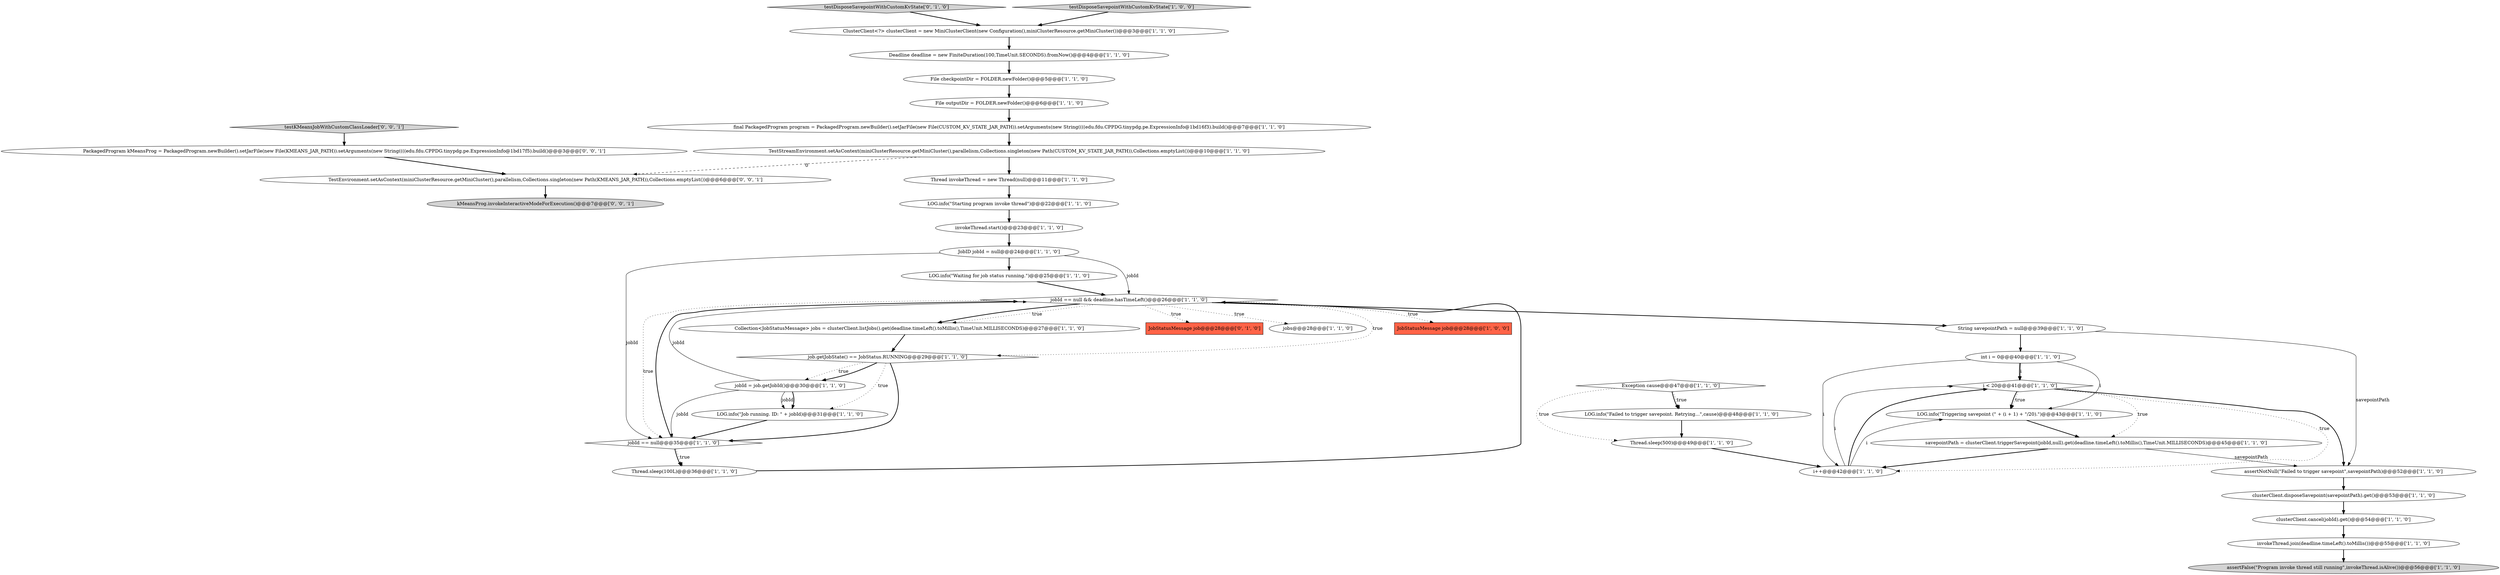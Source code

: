 digraph {
37 [style = filled, label = "PackagedProgram kMeansProg = PackagedProgram.newBuilder().setJarFile(new File(KMEANS_JAR_PATH)).setArguments(new String((((edu.fdu.CPPDG.tinypdg.pe.ExpressionInfo@1bd17f5).build()@@@3@@@['0', '0', '1']", fillcolor = white, shape = ellipse image = "AAA0AAABBB3BBB"];
3 [style = filled, label = "final PackagedProgram program = PackagedProgram.newBuilder().setJarFile(new File(CUSTOM_KV_STATE_JAR_PATH)).setArguments(new String((((edu.fdu.CPPDG.tinypdg.pe.ExpressionInfo@1bd16f3).build()@@@7@@@['1', '1', '0']", fillcolor = white, shape = ellipse image = "AAA0AAABBB1BBB"];
35 [style = filled, label = "JobStatusMessage job@@@28@@@['0', '1', '0']", fillcolor = tomato, shape = box image = "AAA0AAABBB2BBB"];
36 [style = filled, label = "testDisposeSavepointWithCustomKvState['0', '1', '0']", fillcolor = lightgray, shape = diamond image = "AAA0AAABBB2BBB"];
10 [style = filled, label = "jobId = job.getJobId()@@@30@@@['1', '1', '0']", fillcolor = white, shape = ellipse image = "AAA0AAABBB1BBB"];
0 [style = filled, label = "LOG.info(\"Failed to trigger savepoint. Retrying...\",cause)@@@48@@@['1', '1', '0']", fillcolor = white, shape = ellipse image = "AAA0AAABBB1BBB"];
17 [style = filled, label = "Collection<JobStatusMessage> jobs = clusterClient.listJobs().get(deadline.timeLeft().toMillis(),TimeUnit.MILLISECONDS)@@@27@@@['1', '1', '0']", fillcolor = white, shape = ellipse image = "AAA0AAABBB1BBB"];
14 [style = filled, label = "LOG.info(\"Waiting for job status running.\")@@@25@@@['1', '1', '0']", fillcolor = white, shape = ellipse image = "AAA0AAABBB1BBB"];
12 [style = filled, label = "testDisposeSavepointWithCustomKvState['1', '0', '0']", fillcolor = lightgray, shape = diamond image = "AAA0AAABBB1BBB"];
32 [style = filled, label = "LOG.info(\"Starting program invoke thread\")@@@22@@@['1', '1', '0']", fillcolor = white, shape = ellipse image = "AAA0AAABBB1BBB"];
1 [style = filled, label = "assertNotNull(\"Failed to trigger savepoint\",savepointPath)@@@52@@@['1', '1', '0']", fillcolor = white, shape = ellipse image = "AAA0AAABBB1BBB"];
34 [style = filled, label = "invokeThread.start()@@@23@@@['1', '1', '0']", fillcolor = white, shape = ellipse image = "AAA0AAABBB1BBB"];
33 [style = filled, label = "assertFalse(\"Program invoke thread still running\",invokeThread.isAlive())@@@56@@@['1', '1', '0']", fillcolor = lightgray, shape = ellipse image = "AAA0AAABBB1BBB"];
40 [style = filled, label = "TestEnvironment.setAsContext(miniClusterResource.getMiniCluster(),parallelism,Collections.singleton(new Path(KMEANS_JAR_PATH)),Collections.emptyList())@@@6@@@['0', '0', '1']", fillcolor = white, shape = ellipse image = "AAA0AAABBB3BBB"];
38 [style = filled, label = "kMeansProg.invokeInteractiveModeForExecution()@@@7@@@['0', '0', '1']", fillcolor = lightgray, shape = ellipse image = "AAA0AAABBB3BBB"];
29 [style = filled, label = "clusterClient.cancel(jobId).get()@@@54@@@['1', '1', '0']", fillcolor = white, shape = ellipse image = "AAA0AAABBB1BBB"];
7 [style = filled, label = "TestStreamEnvironment.setAsContext(miniClusterResource.getMiniCluster(),parallelism,Collections.singleton(new Path(CUSTOM_KV_STATE_JAR_PATH)),Collections.emptyList())@@@10@@@['1', '1', '0']", fillcolor = white, shape = ellipse image = "AAA0AAABBB1BBB"];
16 [style = filled, label = "i < 20@@@41@@@['1', '1', '0']", fillcolor = white, shape = diamond image = "AAA0AAABBB1BBB"];
24 [style = filled, label = "job.getJobState() == JobStatus.RUNNING@@@29@@@['1', '1', '0']", fillcolor = white, shape = diamond image = "AAA0AAABBB1BBB"];
20 [style = filled, label = "Exception cause@@@47@@@['1', '1', '0']", fillcolor = white, shape = diamond image = "AAA0AAABBB1BBB"];
25 [style = filled, label = "Thread.sleep(500)@@@49@@@['1', '1', '0']", fillcolor = white, shape = ellipse image = "AAA0AAABBB1BBB"];
26 [style = filled, label = "jobs@@@28@@@['1', '1', '0']", fillcolor = white, shape = ellipse image = "AAA0AAABBB1BBB"];
15 [style = filled, label = "JobID jobId = null@@@24@@@['1', '1', '0']", fillcolor = white, shape = ellipse image = "AAA0AAABBB1BBB"];
31 [style = filled, label = "jobId == null@@@35@@@['1', '1', '0']", fillcolor = white, shape = diamond image = "AAA0AAABBB1BBB"];
39 [style = filled, label = "testKMeansJobWithCustomClassLoader['0', '0', '1']", fillcolor = lightgray, shape = diamond image = "AAA0AAABBB3BBB"];
4 [style = filled, label = "String savepointPath = null@@@39@@@['1', '1', '0']", fillcolor = white, shape = ellipse image = "AAA0AAABBB1BBB"];
8 [style = filled, label = "File checkpointDir = FOLDER.newFolder()@@@5@@@['1', '1', '0']", fillcolor = white, shape = ellipse image = "AAA0AAABBB1BBB"];
30 [style = filled, label = "ClusterClient<?> clusterClient = new MiniClusterClient(new Configuration(),miniClusterResource.getMiniCluster())@@@3@@@['1', '1', '0']", fillcolor = white, shape = ellipse image = "AAA0AAABBB1BBB"];
23 [style = filled, label = "LOG.info(\"Triggering savepoint (\" + (i + 1) + \"/20).\")@@@43@@@['1', '1', '0']", fillcolor = white, shape = ellipse image = "AAA0AAABBB1BBB"];
18 [style = filled, label = "i++@@@42@@@['1', '1', '0']", fillcolor = white, shape = ellipse image = "AAA0AAABBB1BBB"];
27 [style = filled, label = "jobId == null && deadline.hasTimeLeft()@@@26@@@['1', '1', '0']", fillcolor = white, shape = diamond image = "AAA0AAABBB1BBB"];
19 [style = filled, label = "Deadline deadline = new FiniteDuration(100,TimeUnit.SECONDS).fromNow()@@@4@@@['1', '1', '0']", fillcolor = white, shape = ellipse image = "AAA0AAABBB1BBB"];
2 [style = filled, label = "clusterClient.disposeSavepoint(savepointPath).get()@@@53@@@['1', '1', '0']", fillcolor = white, shape = ellipse image = "AAA0AAABBB1BBB"];
11 [style = filled, label = "LOG.info(\"Job running. ID: \" + jobId)@@@31@@@['1', '1', '0']", fillcolor = white, shape = ellipse image = "AAA0AAABBB1BBB"];
13 [style = filled, label = "savepointPath = clusterClient.triggerSavepoint(jobId,null).get(deadline.timeLeft().toMillis(),TimeUnit.MILLISECONDS)@@@45@@@['1', '1', '0']", fillcolor = white, shape = ellipse image = "AAA0AAABBB1BBB"];
28 [style = filled, label = "int i = 0@@@40@@@['1', '1', '0']", fillcolor = white, shape = ellipse image = "AAA0AAABBB1BBB"];
21 [style = filled, label = "invokeThread.join(deadline.timeLeft().toMillis())@@@55@@@['1', '1', '0']", fillcolor = white, shape = ellipse image = "AAA0AAABBB1BBB"];
5 [style = filled, label = "Thread invokeThread = new Thread(null)@@@11@@@['1', '1', '0']", fillcolor = white, shape = ellipse image = "AAA0AAABBB1BBB"];
6 [style = filled, label = "File outputDir = FOLDER.newFolder()@@@6@@@['1', '1', '0']", fillcolor = white, shape = ellipse image = "AAA0AAABBB1BBB"];
22 [style = filled, label = "Thread.sleep(100L)@@@36@@@['1', '1', '0']", fillcolor = white, shape = ellipse image = "AAA0AAABBB1BBB"];
9 [style = filled, label = "JobStatusMessage job@@@28@@@['1', '0', '0']", fillcolor = tomato, shape = box image = "AAA0AAABBB1BBB"];
14->27 [style = bold, label=""];
40->38 [style = bold, label=""];
29->21 [style = bold, label=""];
20->25 [style = dotted, label="true"];
13->1 [style = solid, label="savepointPath"];
27->9 [style = dotted, label="true"];
34->15 [style = bold, label=""];
28->16 [style = bold, label=""];
28->23 [style = solid, label="i"];
11->31 [style = bold, label=""];
21->33 [style = bold, label=""];
10->11 [style = solid, label="jobId"];
27->4 [style = bold, label=""];
36->30 [style = bold, label=""];
27->17 [style = dotted, label="true"];
24->11 [style = dotted, label="true"];
19->8 [style = bold, label=""];
22->27 [style = bold, label=""];
16->18 [style = dotted, label="true"];
31->22 [style = bold, label=""];
24->10 [style = dotted, label="true"];
10->11 [style = bold, label=""];
4->1 [style = solid, label="savepointPath"];
8->6 [style = bold, label=""];
5->32 [style = bold, label=""];
0->25 [style = bold, label=""];
25->18 [style = bold, label=""];
24->10 [style = bold, label=""];
3->7 [style = bold, label=""];
27->26 [style = dotted, label="true"];
16->13 [style = dotted, label="true"];
13->18 [style = bold, label=""];
12->30 [style = bold, label=""];
10->31 [style = solid, label="jobId"];
28->16 [style = solid, label="i"];
20->0 [style = dotted, label="true"];
28->18 [style = solid, label="i"];
18->23 [style = solid, label="i"];
27->35 [style = dotted, label="true"];
23->13 [style = bold, label=""];
4->28 [style = bold, label=""];
18->16 [style = solid, label="i"];
37->40 [style = bold, label=""];
16->1 [style = bold, label=""];
16->23 [style = bold, label=""];
24->31 [style = bold, label=""];
2->29 [style = bold, label=""];
15->14 [style = bold, label=""];
27->17 [style = bold, label=""];
17->24 [style = bold, label=""];
6->3 [style = bold, label=""];
15->27 [style = solid, label="jobId"];
18->16 [style = bold, label=""];
16->23 [style = dotted, label="true"];
7->5 [style = bold, label=""];
32->34 [style = bold, label=""];
10->27 [style = solid, label="jobId"];
20->0 [style = bold, label=""];
31->22 [style = dotted, label="true"];
39->37 [style = bold, label=""];
30->19 [style = bold, label=""];
31->27 [style = bold, label=""];
1->2 [style = bold, label=""];
7->40 [style = dashed, label="0"];
15->31 [style = solid, label="jobId"];
27->24 [style = dotted, label="true"];
27->31 [style = dotted, label="true"];
}
